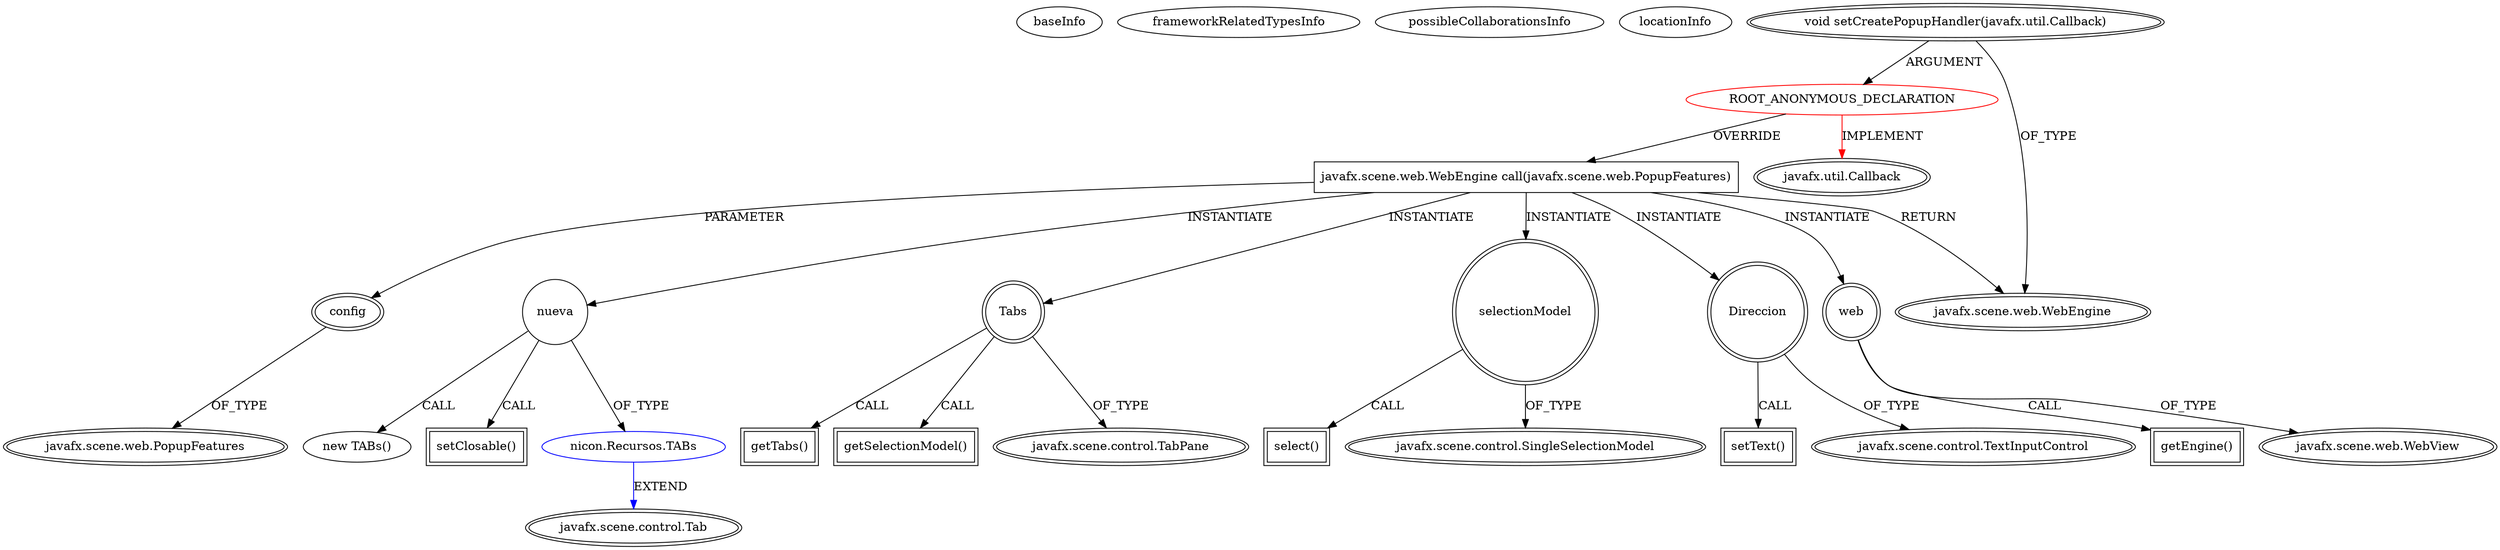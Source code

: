 digraph {
baseInfo[graphId=2566,category="extension_graph",isAnonymous=true,possibleRelation=true]
frameworkRelatedTypesInfo[0="javafx.util.Callback"]
possibleCollaborationsInfo[0="2566~OVERRIDING_METHOD_DECLARATION-INSTANTIATION-~javafx.util.Callback ~javafx.scene.control.Tab ~true~false"]
locationInfo[projectName="dony1990-ProsDesktop",filePath="/dony1990-ProsDesktop/ProsDesktop-master/src/nicon/NiconDesktop/guifx/NiconNavigator/NavegadorController.java",contextSignature="void AddWebsChangeListener()",graphId="2566"]
0[label="ROOT_ANONYMOUS_DECLARATION",vertexType="ROOT_ANONYMOUS_DECLARATION",isFrameworkType=false,color=red]
1[label="javafx.util.Callback",vertexType="FRAMEWORK_INTERFACE_TYPE",isFrameworkType=true,peripheries=2]
2[label="void setCreatePopupHandler(javafx.util.Callback)",vertexType="OUTSIDE_CALL",isFrameworkType=true,peripheries=2]
3[label="javafx.scene.web.WebEngine",vertexType="FRAMEWORK_CLASS_TYPE",isFrameworkType=true,peripheries=2]
4[label="javafx.scene.web.WebEngine call(javafx.scene.web.PopupFeatures)",vertexType="OVERRIDING_METHOD_DECLARATION",isFrameworkType=false,shape=box]
6[label="config",vertexType="PARAMETER_DECLARATION",isFrameworkType=true,peripheries=2]
7[label="javafx.scene.web.PopupFeatures",vertexType="FRAMEWORK_CLASS_TYPE",isFrameworkType=true,peripheries=2]
9[label="nueva",vertexType="VARIABLE_EXPRESION",isFrameworkType=false,shape=circle]
10[label="nicon.Recursos.TABs",vertexType="REFERENCE_CLIENT_CLASS_DECLARATION",isFrameworkType=false,color=blue]
11[label="javafx.scene.control.Tab",vertexType="FRAMEWORK_CLASS_TYPE",isFrameworkType=true,peripheries=2]
8[label="new TABs()",vertexType="CONSTRUCTOR_CALL",isFrameworkType=false]
13[label="setClosable()",vertexType="INSIDE_CALL",isFrameworkType=true,peripheries=2,shape=box]
14[label="Tabs",vertexType="VARIABLE_EXPRESION",isFrameworkType=true,peripheries=2,shape=circle]
16[label="javafx.scene.control.TabPane",vertexType="FRAMEWORK_CLASS_TYPE",isFrameworkType=true,peripheries=2]
15[label="getTabs()",vertexType="INSIDE_CALL",isFrameworkType=true,peripheries=2,shape=box]
18[label="getSelectionModel()",vertexType="INSIDE_CALL",isFrameworkType=true,peripheries=2,shape=box]
19[label="selectionModel",vertexType="VARIABLE_EXPRESION",isFrameworkType=true,peripheries=2,shape=circle]
21[label="javafx.scene.control.SingleSelectionModel",vertexType="FRAMEWORK_CLASS_TYPE",isFrameworkType=true,peripheries=2]
20[label="select()",vertexType="INSIDE_CALL",isFrameworkType=true,peripheries=2,shape=box]
22[label="Direccion",vertexType="VARIABLE_EXPRESION",isFrameworkType=true,peripheries=2,shape=circle]
24[label="javafx.scene.control.TextInputControl",vertexType="FRAMEWORK_CLASS_TYPE",isFrameworkType=true,peripheries=2]
23[label="setText()",vertexType="INSIDE_CALL",isFrameworkType=true,peripheries=2,shape=box]
25[label="web",vertexType="VARIABLE_EXPRESION",isFrameworkType=true,peripheries=2,shape=circle]
27[label="javafx.scene.web.WebView",vertexType="FRAMEWORK_CLASS_TYPE",isFrameworkType=true,peripheries=2]
26[label="getEngine()",vertexType="INSIDE_CALL",isFrameworkType=true,peripheries=2,shape=box]
0->1[label="IMPLEMENT",color=red]
2->0[label="ARGUMENT"]
2->3[label="OF_TYPE"]
0->4[label="OVERRIDE"]
4->3[label="RETURN"]
6->7[label="OF_TYPE"]
4->6[label="PARAMETER"]
4->9[label="INSTANTIATE"]
10->11[label="EXTEND",color=blue]
9->10[label="OF_TYPE"]
9->8[label="CALL"]
9->13[label="CALL"]
4->14[label="INSTANTIATE"]
14->16[label="OF_TYPE"]
14->15[label="CALL"]
14->18[label="CALL"]
4->19[label="INSTANTIATE"]
19->21[label="OF_TYPE"]
19->20[label="CALL"]
4->22[label="INSTANTIATE"]
22->24[label="OF_TYPE"]
22->23[label="CALL"]
4->25[label="INSTANTIATE"]
25->27[label="OF_TYPE"]
25->26[label="CALL"]
}

